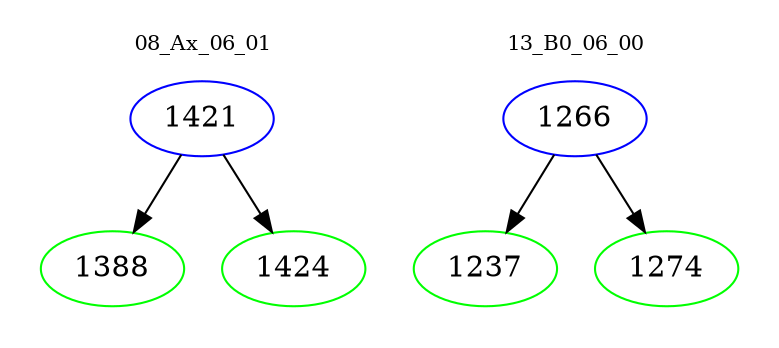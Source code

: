 digraph{
subgraph cluster_0 {
color = white
label = "08_Ax_06_01";
fontsize=10;
T0_1421 [label="1421", color="blue"]
T0_1421 -> T0_1388 [color="black"]
T0_1388 [label="1388", color="green"]
T0_1421 -> T0_1424 [color="black"]
T0_1424 [label="1424", color="green"]
}
subgraph cluster_1 {
color = white
label = "13_B0_06_00";
fontsize=10;
T1_1266 [label="1266", color="blue"]
T1_1266 -> T1_1237 [color="black"]
T1_1237 [label="1237", color="green"]
T1_1266 -> T1_1274 [color="black"]
T1_1274 [label="1274", color="green"]
}
}
